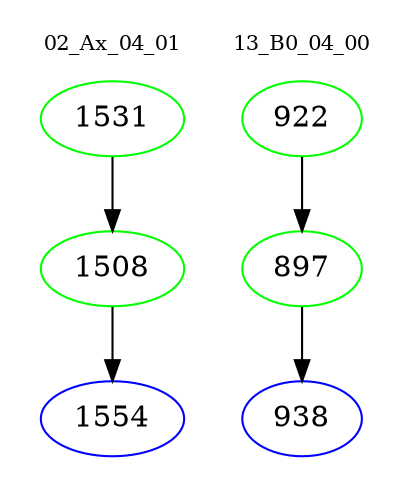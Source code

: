 digraph{
subgraph cluster_0 {
color = white
label = "02_Ax_04_01";
fontsize=10;
T0_1531 [label="1531", color="green"]
T0_1531 -> T0_1508 [color="black"]
T0_1508 [label="1508", color="green"]
T0_1508 -> T0_1554 [color="black"]
T0_1554 [label="1554", color="blue"]
}
subgraph cluster_1 {
color = white
label = "13_B0_04_00";
fontsize=10;
T1_922 [label="922", color="green"]
T1_922 -> T1_897 [color="black"]
T1_897 [label="897", color="green"]
T1_897 -> T1_938 [color="black"]
T1_938 [label="938", color="blue"]
}
}
